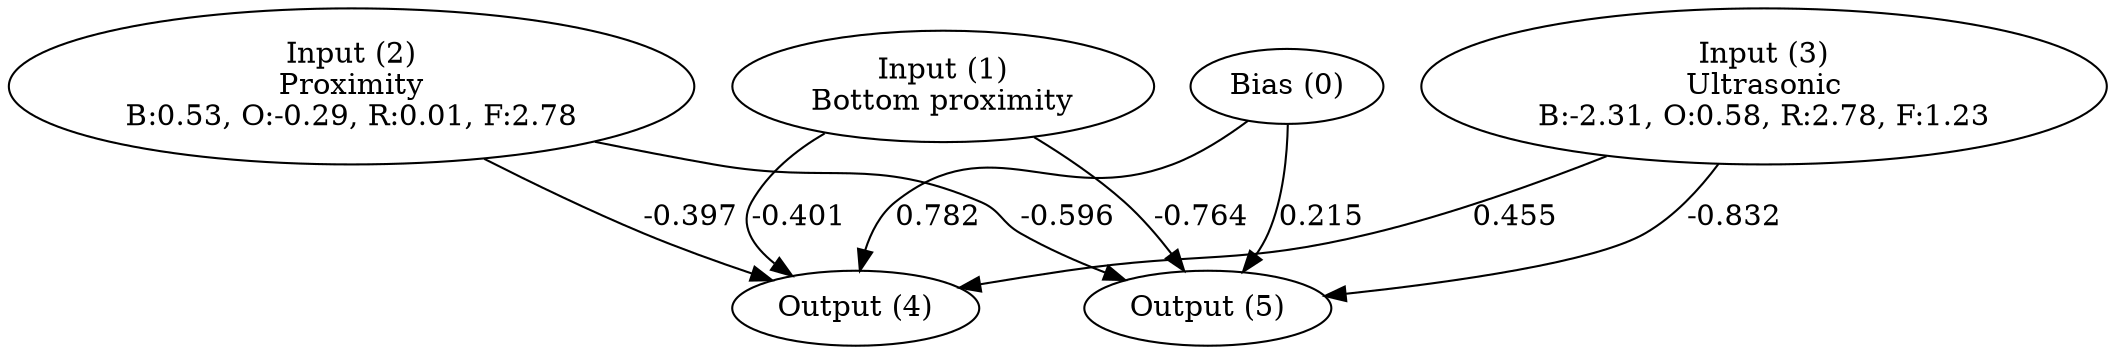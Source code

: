 digraph G {
  0 [ label="Bias (0)" ];
  1 [ label="Input (1)\nBottom proximity" ];
  2 [ label="Input (2)\nProximity\nB:0.53, O:-0.29, R:0.01, F:2.78" ];
  3 [ label="Input (3)\nUltrasonic\nB:-2.31, O:0.58, R:2.78, F:1.23" ];
  4 [ label="Output (4)" ];
  5 [ label="Output (5)" ];
  { rank=same 0 1 2 3 }
  { rank=same 4 5 }
  0 -> 4 [ label="0.782" ];
  0 -> 5 [ label="0.215" ];
  1 -> 4 [ label="-0.401" ];
  1 -> 5 [ label="-0.764" ];
  2 -> 4 [ label="-0.397" ];
  2 -> 5 [ label="-0.596" ];
  3 -> 4 [ label="0.455" ];
  3 -> 5 [ label="-0.832" ];
}
